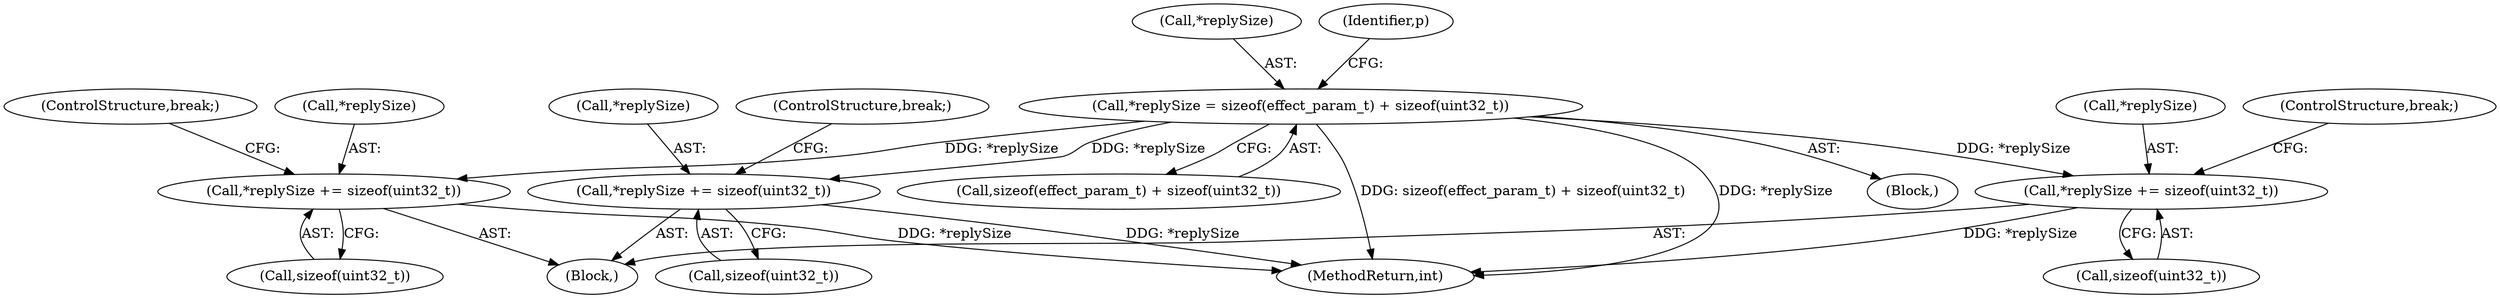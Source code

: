 digraph "0_Android_aeea52da00d210587fb3ed895de3d5f2e0264c88_11@API" {
"1000376" [label="(Call,*replySize = sizeof(effect_param_t) + sizeof(uint32_t))"];
"1000426" [label="(Call,*replySize += sizeof(uint32_t))"];
"1000451" [label="(Call,*replySize += sizeof(uint32_t))"];
"1000476" [label="(Call,*replySize += sizeof(uint32_t))"];
"1000377" [label="(Call,*replySize)"];
"1000379" [label="(Call,sizeof(effect_param_t) + sizeof(uint32_t))"];
"1000426" [label="(Call,*replySize += sizeof(uint32_t))"];
"1000406" [label="(Block,)"];
"1000481" [label="(ControlStructure,break;)"];
"1000376" [label="(Call,*replySize = sizeof(effect_param_t) + sizeof(uint32_t))"];
"1000479" [label="(Call,sizeof(uint32_t))"];
"1000477" [label="(Call,*replySize)"];
"1000387" [label="(Identifier,p)"];
"1001028" [label="(MethodReturn,int)"];
"1000427" [label="(Call,*replySize)"];
"1000431" [label="(ControlStructure,break;)"];
"1000316" [label="(Block,)"];
"1000454" [label="(Call,sizeof(uint32_t))"];
"1000451" [label="(Call,*replySize += sizeof(uint32_t))"];
"1000452" [label="(Call,*replySize)"];
"1000476" [label="(Call,*replySize += sizeof(uint32_t))"];
"1000429" [label="(Call,sizeof(uint32_t))"];
"1000456" [label="(ControlStructure,break;)"];
"1000376" -> "1000316"  [label="AST: "];
"1000376" -> "1000379"  [label="CFG: "];
"1000377" -> "1000376"  [label="AST: "];
"1000379" -> "1000376"  [label="AST: "];
"1000387" -> "1000376"  [label="CFG: "];
"1000376" -> "1001028"  [label="DDG: *replySize"];
"1000376" -> "1001028"  [label="DDG: sizeof(effect_param_t) + sizeof(uint32_t)"];
"1000376" -> "1000426"  [label="DDG: *replySize"];
"1000376" -> "1000451"  [label="DDG: *replySize"];
"1000376" -> "1000476"  [label="DDG: *replySize"];
"1000426" -> "1000406"  [label="AST: "];
"1000426" -> "1000429"  [label="CFG: "];
"1000427" -> "1000426"  [label="AST: "];
"1000429" -> "1000426"  [label="AST: "];
"1000431" -> "1000426"  [label="CFG: "];
"1000426" -> "1001028"  [label="DDG: *replySize"];
"1000451" -> "1000406"  [label="AST: "];
"1000451" -> "1000454"  [label="CFG: "];
"1000452" -> "1000451"  [label="AST: "];
"1000454" -> "1000451"  [label="AST: "];
"1000456" -> "1000451"  [label="CFG: "];
"1000451" -> "1001028"  [label="DDG: *replySize"];
"1000476" -> "1000406"  [label="AST: "];
"1000476" -> "1000479"  [label="CFG: "];
"1000477" -> "1000476"  [label="AST: "];
"1000479" -> "1000476"  [label="AST: "];
"1000481" -> "1000476"  [label="CFG: "];
"1000476" -> "1001028"  [label="DDG: *replySize"];
}
